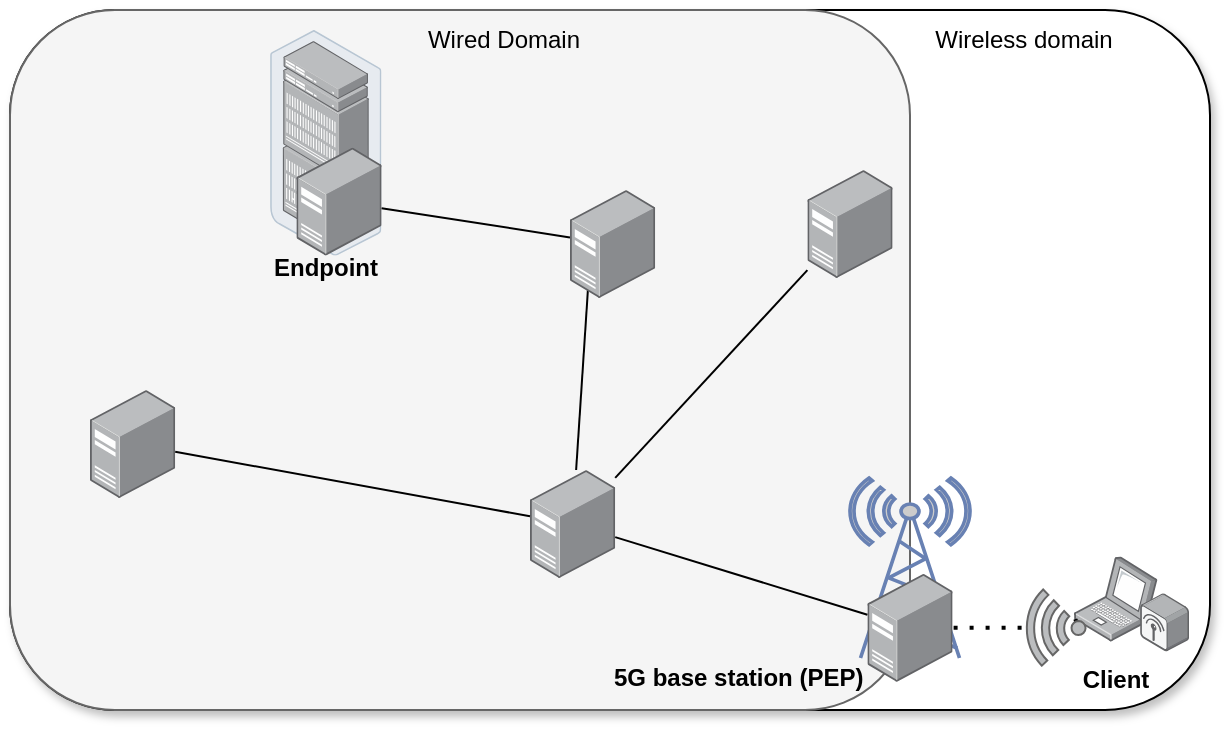 <mxfile version="22.0.3" type="device">
  <diagram name="Page-1" id="Gzwom72Sn57K3idNGnu1">
    <mxGraphModel dx="1306" dy="854" grid="0" gridSize="10" guides="1" tooltips="1" connect="1" arrows="1" fold="1" page="1" pageScale="1" pageWidth="827" pageHeight="1169" math="0" shadow="0">
      <root>
        <mxCell id="0" />
        <mxCell id="1" parent="0" />
        <mxCell id="hYgAYVJHRmUTRZKKWjmC-24" value="" style="rounded=1;whiteSpace=wrap;html=1;shadow=1;" vertex="1" parent="1">
          <mxGeometry x="40" y="180" width="600" height="350" as="geometry" />
        </mxCell>
        <mxCell id="hYgAYVJHRmUTRZKKWjmC-22" value="" style="rounded=1;whiteSpace=wrap;html=1;fillColor=#f5f5f5;strokeColor=#666666;fontColor=#333333;" vertex="1" parent="1">
          <mxGeometry x="40" y="180" width="450" height="350" as="geometry" />
        </mxCell>
        <mxCell id="hYgAYVJHRmUTRZKKWjmC-2" value="" style="fontColor=#0066CC;verticalAlign=top;verticalLabelPosition=bottom;labelPosition=center;align=center;html=1;outlineConnect=0;fillColor=#CCCCCC;strokeColor=#6881B3;gradientColor=none;gradientDirection=north;strokeWidth=2;shape=mxgraph.networks.radio_tower;" vertex="1" parent="1">
          <mxGeometry x="460" y="414" width="60" height="90" as="geometry" />
        </mxCell>
        <mxCell id="hYgAYVJHRmUTRZKKWjmC-5" value="" style="image;points=[];aspect=fixed;html=1;align=center;shadow=0;dashed=0;image=img/lib/allied_telesis/computer_and_terminals/Server_Desktop.svg;" vertex="1" parent="1">
          <mxGeometry x="300" y="410" width="42.6" height="54" as="geometry" />
        </mxCell>
        <mxCell id="hYgAYVJHRmUTRZKKWjmC-8" value="" style="image;points=[];aspect=fixed;html=1;align=center;shadow=0;dashed=0;image=img/lib/allied_telesis/computer_and_terminals/Server_Desktop.svg;" vertex="1" parent="1">
          <mxGeometry x="468.7" y="461.9" width="42.6" height="54" as="geometry" />
        </mxCell>
        <mxCell id="hYgAYVJHRmUTRZKKWjmC-9" value="" style="image;points=[];aspect=fixed;html=1;align=center;shadow=0;dashed=0;image=img/lib/allied_telesis/storage/Datacenter_Server_Rack_EoR.svg;" vertex="1" parent="1">
          <mxGeometry x="170" y="190" width="55.8" height="112.77" as="geometry" />
        </mxCell>
        <mxCell id="hYgAYVJHRmUTRZKKWjmC-7" value="" style="image;points=[];aspect=fixed;html=1;align=center;shadow=0;dashed=0;image=img/lib/allied_telesis/computer_and_terminals/Server_Desktop.svg;" vertex="1" parent="1">
          <mxGeometry x="183.2" y="248.77" width="42.6" height="54" as="geometry" />
        </mxCell>
        <mxCell id="hYgAYVJHRmUTRZKKWjmC-13" value="" style="endArrow=none;html=1;rounded=0;" edge="1" parent="1" source="hYgAYVJHRmUTRZKKWjmC-7" target="hYgAYVJHRmUTRZKKWjmC-6">
          <mxGeometry width="50" height="50" relative="1" as="geometry">
            <mxPoint x="390" y="460" as="sourcePoint" />
            <mxPoint x="440" y="410" as="targetPoint" />
          </mxGeometry>
        </mxCell>
        <mxCell id="hYgAYVJHRmUTRZKKWjmC-14" value="" style="endArrow=none;html=1;rounded=0;" edge="1" parent="1" source="hYgAYVJHRmUTRZKKWjmC-5">
          <mxGeometry width="50" height="50" relative="1" as="geometry">
            <mxPoint x="236" y="289" as="sourcePoint" />
            <mxPoint x="330" y="304" as="targetPoint" />
          </mxGeometry>
        </mxCell>
        <mxCell id="hYgAYVJHRmUTRZKKWjmC-15" value="" style="endArrow=none;html=1;rounded=0;" edge="1" parent="1" source="hYgAYVJHRmUTRZKKWjmC-8" target="hYgAYVJHRmUTRZKKWjmC-5">
          <mxGeometry width="50" height="50" relative="1" as="geometry">
            <mxPoint x="333" y="420" as="sourcePoint" />
            <mxPoint x="340" y="314" as="targetPoint" />
          </mxGeometry>
        </mxCell>
        <mxCell id="hYgAYVJHRmUTRZKKWjmC-6" value="" style="image;points=[];aspect=fixed;html=1;align=center;shadow=0;dashed=0;image=img/lib/allied_telesis/computer_and_terminals/Server_Desktop.svg;" vertex="1" parent="1">
          <mxGeometry x="320" y="270" width="42.6" height="54" as="geometry" />
        </mxCell>
        <mxCell id="hYgAYVJHRmUTRZKKWjmC-16" value="" style="endArrow=none;dashed=1;html=1;dashPattern=1 3;strokeWidth=2;rounded=0;" edge="1" parent="1" source="hYgAYVJHRmUTRZKKWjmC-12" target="hYgAYVJHRmUTRZKKWjmC-8">
          <mxGeometry width="50" height="50" relative="1" as="geometry">
            <mxPoint x="390" y="460" as="sourcePoint" />
            <mxPoint x="440" y="410" as="targetPoint" />
          </mxGeometry>
        </mxCell>
        <mxCell id="hYgAYVJHRmUTRZKKWjmC-10" value="" style="image;points=[];aspect=fixed;html=1;align=center;shadow=0;dashed=0;image=img/lib/allied_telesis/wireless/Laptop_Wireless.svg;" vertex="1" parent="1">
          <mxGeometry x="572" y="453.3" width="57.6" height="47.4" as="geometry" />
        </mxCell>
        <mxCell id="hYgAYVJHRmUTRZKKWjmC-17" value="" style="image;points=[];aspect=fixed;html=1;align=center;shadow=0;dashed=0;image=img/lib/allied_telesis/computer_and_terminals/Server_Desktop.svg;" vertex="1" parent="1">
          <mxGeometry x="80" y="370" width="42.6" height="54" as="geometry" />
        </mxCell>
        <mxCell id="hYgAYVJHRmUTRZKKWjmC-18" value="" style="image;points=[];aspect=fixed;html=1;align=center;shadow=0;dashed=0;image=img/lib/allied_telesis/computer_and_terminals/Server_Desktop.svg;" vertex="1" parent="1">
          <mxGeometry x="438.7" y="260" width="42.6" height="54" as="geometry" />
        </mxCell>
        <mxCell id="hYgAYVJHRmUTRZKKWjmC-20" value="" style="endArrow=none;html=1;rounded=0;" edge="1" parent="1" source="hYgAYVJHRmUTRZKKWjmC-17" target="hYgAYVJHRmUTRZKKWjmC-5">
          <mxGeometry width="50" height="50" relative="1" as="geometry">
            <mxPoint x="236" y="289" as="sourcePoint" />
            <mxPoint x="330" y="304" as="targetPoint" />
          </mxGeometry>
        </mxCell>
        <mxCell id="hYgAYVJHRmUTRZKKWjmC-21" value="" style="endArrow=none;html=1;rounded=0;" edge="1" parent="1" source="hYgAYVJHRmUTRZKKWjmC-18" target="hYgAYVJHRmUTRZKKWjmC-5">
          <mxGeometry width="50" height="50" relative="1" as="geometry">
            <mxPoint x="133" y="411" as="sourcePoint" />
            <mxPoint x="310" y="443" as="targetPoint" />
          </mxGeometry>
        </mxCell>
        <mxCell id="hYgAYVJHRmUTRZKKWjmC-29" value="Wired Domain" style="text;html=1;strokeColor=none;fillColor=none;align=center;verticalAlign=middle;whiteSpace=wrap;rounded=0;" vertex="1" parent="1">
          <mxGeometry x="240" y="180" width="94.2" height="30" as="geometry" />
        </mxCell>
        <mxCell id="hYgAYVJHRmUTRZKKWjmC-30" value="Wireless domain" style="text;html=1;strokeColor=none;fillColor=none;align=center;verticalAlign=middle;whiteSpace=wrap;rounded=0;" vertex="1" parent="1">
          <mxGeometry x="500" y="180" width="94.2" height="30" as="geometry" />
        </mxCell>
        <mxCell id="hYgAYVJHRmUTRZKKWjmC-32" value="&lt;b&gt;Endpoint&lt;/b&gt;" style="text;html=1;strokeColor=none;fillColor=none;align=center;verticalAlign=middle;whiteSpace=wrap;rounded=0;" vertex="1" parent="1">
          <mxGeometry x="150.8" y="294" width="94.2" height="30" as="geometry" />
        </mxCell>
        <mxCell id="hYgAYVJHRmUTRZKKWjmC-34" value="&lt;b&gt;Client&lt;/b&gt;" style="text;html=1;strokeColor=none;fillColor=none;align=center;verticalAlign=middle;whiteSpace=wrap;rounded=0;" vertex="1" parent="1">
          <mxGeometry x="545.8" y="500" width="94.2" height="30" as="geometry" />
        </mxCell>
        <mxCell id="hYgAYVJHRmUTRZKKWjmC-35" value="" style="endArrow=none;dashed=1;html=1;dashPattern=1 3;strokeWidth=2;rounded=0;" edge="1" parent="1" source="hYgAYVJHRmUTRZKKWjmC-10" target="hYgAYVJHRmUTRZKKWjmC-12">
          <mxGeometry width="50" height="50" relative="1" as="geometry">
            <mxPoint x="572" y="477" as="sourcePoint" />
            <mxPoint x="503" y="477" as="targetPoint" />
          </mxGeometry>
        </mxCell>
        <mxCell id="hYgAYVJHRmUTRZKKWjmC-12" value="" style="sketch=0;aspect=fixed;pointerEvents=1;shadow=0;dashed=0;html=1;strokeColor=#666666;labelPosition=center;verticalLabelPosition=bottom;verticalAlign=top;align=center;fillColor=#bbbdbf;shape=mxgraph.mscae.enterprise.wireless_connection;fontColor=#333333;rotation=-179;" vertex="1" parent="1">
          <mxGeometry x="545.8" y="469.85" width="32" height="38.1" as="geometry" />
        </mxCell>
        <mxCell id="hYgAYVJHRmUTRZKKWjmC-37" value="&lt;b style=&quot;border-color: var(--border-color); color: rgb(0, 0, 0); font-family: Helvetica; font-size: 12px; font-style: normal; font-variant-ligatures: normal; font-variant-caps: normal; letter-spacing: normal; orphans: 2; text-align: center; text-indent: 0px; text-transform: none; widows: 2; word-spacing: 0px; -webkit-text-stroke-width: 0px; text-decoration-thickness: initial; text-decoration-style: initial; text-decoration-color: initial;&quot;&gt;5G base station (PEP)&lt;/b&gt;" style="text;whiteSpace=wrap;html=1;" vertex="1" parent="1">
          <mxGeometry x="340" y="500" width="160" height="40" as="geometry" />
        </mxCell>
      </root>
    </mxGraphModel>
  </diagram>
</mxfile>
